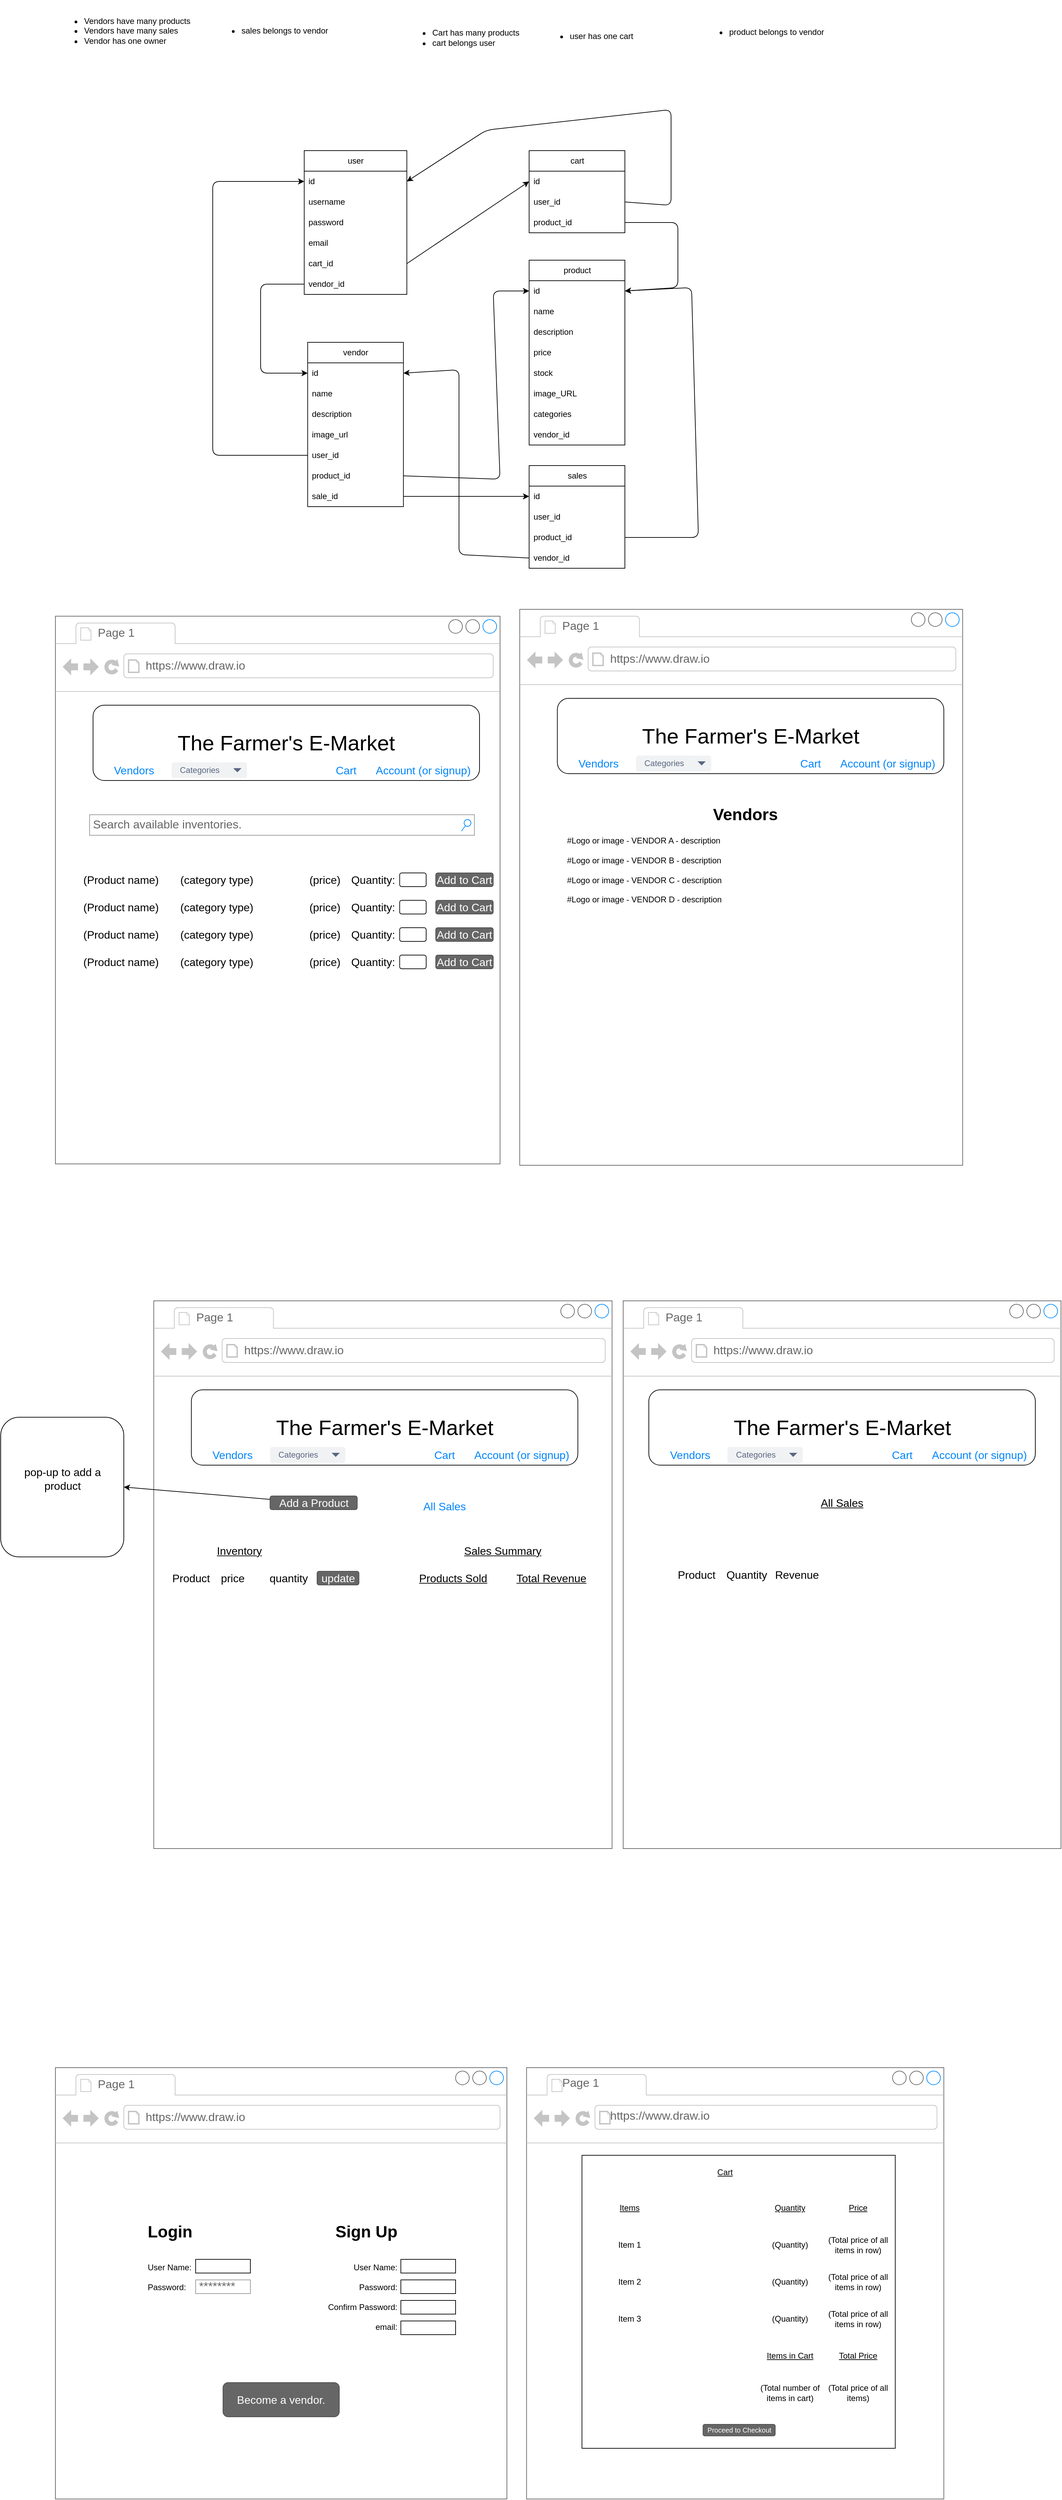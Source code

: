 <mxfile>
    <diagram id="7oRHzQaG_jzZUdF09JJZ" name="Page-1">
        <mxGraphModel dx="5824" dy="4588" grid="1" gridSize="10" guides="1" tooltips="1" connect="1" arrows="1" fold="1" page="1" pageScale="1" pageWidth="1200" pageHeight="1920" math="0" shadow="0">
            <root>
                <mxCell id="0"/>
                <mxCell id="1" parent="0"/>
                <mxCell id="2" value="user" style="swimlane;fontStyle=0;childLayout=stackLayout;horizontal=1;startSize=30;horizontalStack=0;resizeParent=1;resizeParentMax=0;resizeLast=0;collapsible=1;marginBottom=0;whiteSpace=wrap;html=1;" parent="1" vertex="1">
                    <mxGeometry x="-736.25" y="280" width="150" height="210" as="geometry"/>
                </mxCell>
                <mxCell id="3" value="id" style="text;strokeColor=none;fillColor=none;align=left;verticalAlign=middle;spacingLeft=4;spacingRight=4;overflow=hidden;points=[[0,0.5],[1,0.5]];portConstraint=eastwest;rotatable=0;whiteSpace=wrap;html=1;" parent="2" vertex="1">
                    <mxGeometry y="30" width="150" height="30" as="geometry"/>
                </mxCell>
                <mxCell id="24" value="username" style="text;strokeColor=none;fillColor=none;align=left;verticalAlign=middle;spacingLeft=4;spacingRight=4;overflow=hidden;points=[[0,0.5],[1,0.5]];portConstraint=eastwest;rotatable=0;whiteSpace=wrap;html=1;" parent="2" vertex="1">
                    <mxGeometry y="60" width="150" height="30" as="geometry"/>
                </mxCell>
                <mxCell id="6" value="password" style="text;strokeColor=none;fillColor=none;align=left;verticalAlign=middle;spacingLeft=4;spacingRight=4;overflow=hidden;points=[[0,0.5],[1,0.5]];portConstraint=eastwest;rotatable=0;whiteSpace=wrap;html=1;" parent="2" vertex="1">
                    <mxGeometry y="90" width="150" height="30" as="geometry"/>
                </mxCell>
                <mxCell id="5" value="email" style="text;strokeColor=none;fillColor=none;align=left;verticalAlign=middle;spacingLeft=4;spacingRight=4;overflow=hidden;points=[[0,0.5],[1,0.5]];portConstraint=eastwest;rotatable=0;whiteSpace=wrap;html=1;" parent="2" vertex="1">
                    <mxGeometry y="120" width="150" height="30" as="geometry"/>
                </mxCell>
                <mxCell id="29" value="cart_id" style="text;strokeColor=none;fillColor=none;align=left;verticalAlign=middle;spacingLeft=4;spacingRight=4;overflow=hidden;points=[[0,0.5],[1,0.5]];portConstraint=eastwest;rotatable=0;whiteSpace=wrap;html=1;" parent="2" vertex="1">
                    <mxGeometry y="150" width="150" height="30" as="geometry"/>
                </mxCell>
                <mxCell id="22" value="vendor_id" style="text;strokeColor=none;fillColor=none;align=left;verticalAlign=middle;spacingLeft=4;spacingRight=4;overflow=hidden;points=[[0,0.5],[1,0.5]];portConstraint=eastwest;rotatable=0;whiteSpace=wrap;html=1;" parent="2" vertex="1">
                    <mxGeometry y="180" width="150" height="30" as="geometry"/>
                </mxCell>
                <mxCell id="13" value="vendor" style="swimlane;fontStyle=0;childLayout=stackLayout;horizontal=1;startSize=30;horizontalStack=0;resizeParent=1;resizeParentMax=0;resizeLast=0;collapsible=1;marginBottom=0;whiteSpace=wrap;html=1;" parent="1" vertex="1">
                    <mxGeometry x="-731.25" y="560" width="140" height="240" as="geometry"/>
                </mxCell>
                <mxCell id="14" value="id" style="text;strokeColor=none;fillColor=none;align=left;verticalAlign=middle;spacingLeft=4;spacingRight=4;overflow=hidden;points=[[0,0.5],[1,0.5]];portConstraint=eastwest;rotatable=0;whiteSpace=wrap;html=1;" parent="13" vertex="1">
                    <mxGeometry y="30" width="140" height="30" as="geometry"/>
                </mxCell>
                <mxCell id="17" value="name" style="text;strokeColor=none;fillColor=none;align=left;verticalAlign=middle;spacingLeft=4;spacingRight=4;overflow=hidden;points=[[0,0.5],[1,0.5]];portConstraint=eastwest;rotatable=0;whiteSpace=wrap;html=1;" parent="13" vertex="1">
                    <mxGeometry y="60" width="140" height="30" as="geometry"/>
                </mxCell>
                <mxCell id="65" value="description" style="text;strokeColor=none;fillColor=none;align=left;verticalAlign=middle;spacingLeft=4;spacingRight=4;overflow=hidden;points=[[0,0.5],[1,0.5]];portConstraint=eastwest;rotatable=0;whiteSpace=wrap;html=1;" parent="13" vertex="1">
                    <mxGeometry y="90" width="140" height="30" as="geometry"/>
                </mxCell>
                <mxCell id="401" value="image_url" style="text;strokeColor=none;fillColor=none;align=left;verticalAlign=middle;spacingLeft=4;spacingRight=4;overflow=hidden;points=[[0,0.5],[1,0.5]];portConstraint=eastwest;rotatable=0;whiteSpace=wrap;html=1;" vertex="1" parent="13">
                    <mxGeometry y="120" width="140" height="30" as="geometry"/>
                </mxCell>
                <mxCell id="15" value="user_id" style="text;strokeColor=none;fillColor=none;align=left;verticalAlign=middle;spacingLeft=4;spacingRight=4;overflow=hidden;points=[[0,0.5],[1,0.5]];portConstraint=eastwest;rotatable=0;whiteSpace=wrap;html=1;" parent="13" vertex="1">
                    <mxGeometry y="150" width="140" height="30" as="geometry"/>
                </mxCell>
                <mxCell id="20" value="product_id" style="text;strokeColor=none;fillColor=none;align=left;verticalAlign=middle;spacingLeft=4;spacingRight=4;overflow=hidden;points=[[0,0.5],[1,0.5]];portConstraint=eastwest;rotatable=0;whiteSpace=wrap;html=1;" parent="13" vertex="1">
                    <mxGeometry y="180" width="140" height="30" as="geometry"/>
                </mxCell>
                <mxCell id="31" value="sale_id" style="text;strokeColor=none;fillColor=none;align=left;verticalAlign=middle;spacingLeft=4;spacingRight=4;overflow=hidden;points=[[0,0.5],[1,0.5]];portConstraint=eastwest;rotatable=0;whiteSpace=wrap;html=1;" parent="13" vertex="1">
                    <mxGeometry y="210" width="140" height="30" as="geometry"/>
                </mxCell>
                <mxCell id="23" style="edgeStyle=none;html=1;exitX=0;exitY=0.5;exitDx=0;exitDy=0;entryX=0;entryY=0.5;entryDx=0;entryDy=0;" parent="1" source="15" target="3" edge="1">
                    <mxGeometry relative="1" as="geometry">
                        <Array as="points">
                            <mxPoint x="-870" y="725"/>
                            <mxPoint x="-870" y="325"/>
                        </Array>
                    </mxGeometry>
                </mxCell>
                <mxCell id="25" value="product" style="swimlane;fontStyle=0;childLayout=stackLayout;horizontal=1;startSize=30;horizontalStack=0;resizeParent=1;resizeParentMax=0;resizeLast=0;collapsible=1;marginBottom=0;whiteSpace=wrap;html=1;" parent="1" vertex="1">
                    <mxGeometry x="-407.5" y="440" width="140" height="270" as="geometry"/>
                </mxCell>
                <mxCell id="26" value="id" style="text;strokeColor=none;fillColor=none;align=left;verticalAlign=middle;spacingLeft=4;spacingRight=4;overflow=hidden;points=[[0,0.5],[1,0.5]];portConstraint=eastwest;rotatable=0;whiteSpace=wrap;html=1;" parent="25" vertex="1">
                    <mxGeometry y="30" width="140" height="30" as="geometry"/>
                </mxCell>
                <mxCell id="394" value="name" style="text;strokeColor=none;fillColor=none;align=left;verticalAlign=middle;spacingLeft=4;spacingRight=4;overflow=hidden;points=[[0,0.5],[1,0.5]];portConstraint=eastwest;rotatable=0;whiteSpace=wrap;html=1;" vertex="1" parent="25">
                    <mxGeometry y="60" width="140" height="30" as="geometry"/>
                </mxCell>
                <mxCell id="395" value="description" style="text;strokeColor=none;fillColor=none;align=left;verticalAlign=middle;spacingLeft=4;spacingRight=4;overflow=hidden;points=[[0,0.5],[1,0.5]];portConstraint=eastwest;rotatable=0;whiteSpace=wrap;html=1;" vertex="1" parent="25">
                    <mxGeometry y="90" width="140" height="30" as="geometry"/>
                </mxCell>
                <mxCell id="27" value="price" style="text;strokeColor=none;fillColor=none;align=left;verticalAlign=middle;spacingLeft=4;spacingRight=4;overflow=hidden;points=[[0,0.5],[1,0.5]];portConstraint=eastwest;rotatable=0;whiteSpace=wrap;html=1;" parent="25" vertex="1">
                    <mxGeometry y="120" width="140" height="30" as="geometry"/>
                </mxCell>
                <mxCell id="28" value="stock" style="text;strokeColor=none;fillColor=none;align=left;verticalAlign=middle;spacingLeft=4;spacingRight=4;overflow=hidden;points=[[0,0.5],[1,0.5]];portConstraint=eastwest;rotatable=0;whiteSpace=wrap;html=1;" parent="25" vertex="1">
                    <mxGeometry y="150" width="140" height="30" as="geometry"/>
                </mxCell>
                <mxCell id="393" value="image_URL" style="text;strokeColor=none;fillColor=none;align=left;verticalAlign=middle;spacingLeft=4;spacingRight=4;overflow=hidden;points=[[0,0.5],[1,0.5]];portConstraint=eastwest;rotatable=0;whiteSpace=wrap;html=1;" vertex="1" parent="25">
                    <mxGeometry y="180" width="140" height="30" as="geometry"/>
                </mxCell>
                <mxCell id="398" value="categories" style="text;strokeColor=none;fillColor=none;align=left;verticalAlign=middle;spacingLeft=4;spacingRight=4;overflow=hidden;points=[[0,0.5],[1,0.5]];portConstraint=eastwest;rotatable=0;whiteSpace=wrap;html=1;" vertex="1" parent="25">
                    <mxGeometry y="210" width="140" height="30" as="geometry"/>
                </mxCell>
                <mxCell id="30" value="vendor_id" style="text;strokeColor=none;fillColor=none;align=left;verticalAlign=middle;spacingLeft=4;spacingRight=4;overflow=hidden;points=[[0,0.5],[1,0.5]];portConstraint=eastwest;rotatable=0;whiteSpace=wrap;html=1;" parent="25" vertex="1">
                    <mxGeometry y="240" width="140" height="30" as="geometry"/>
                </mxCell>
                <mxCell id="47" style="edgeStyle=none;html=1;exitX=1;exitY=0.5;exitDx=0;exitDy=0;entryX=0;entryY=0.5;entryDx=0;entryDy=0;" parent="1" source="20" target="26" edge="1">
                    <mxGeometry relative="1" as="geometry">
                        <Array as="points">
                            <mxPoint x="-450" y="760"/>
                            <mxPoint x="-460" y="485"/>
                        </Array>
                    </mxGeometry>
                </mxCell>
                <mxCell id="80" value="sales" style="swimlane;fontStyle=0;childLayout=stackLayout;horizontal=1;startSize=30;horizontalStack=0;resizeParent=1;resizeParentMax=0;resizeLast=0;collapsible=1;marginBottom=0;whiteSpace=wrap;html=1;" parent="1" vertex="1">
                    <mxGeometry x="-407.5" y="740" width="140" height="150" as="geometry"/>
                </mxCell>
                <mxCell id="81" value="id&lt;span style=&quot;white-space: pre;&quot;&gt;&#9;&lt;/span&gt;" style="text;strokeColor=none;fillColor=none;align=left;verticalAlign=middle;spacingLeft=4;spacingRight=4;overflow=hidden;points=[[0,0.5],[1,0.5]];portConstraint=eastwest;rotatable=0;whiteSpace=wrap;html=1;" parent="80" vertex="1">
                    <mxGeometry y="30" width="140" height="30" as="geometry"/>
                </mxCell>
                <mxCell id="399" value="user_id" style="text;strokeColor=none;fillColor=none;align=left;verticalAlign=middle;spacingLeft=4;spacingRight=4;overflow=hidden;points=[[0,0.5],[1,0.5]];portConstraint=eastwest;rotatable=0;whiteSpace=wrap;html=1;" vertex="1" parent="80">
                    <mxGeometry y="60" width="140" height="30" as="geometry"/>
                </mxCell>
                <mxCell id="82" value="product_id" style="text;strokeColor=none;fillColor=none;align=left;verticalAlign=middle;spacingLeft=4;spacingRight=4;overflow=hidden;points=[[0,0.5],[1,0.5]];portConstraint=eastwest;rotatable=0;whiteSpace=wrap;html=1;" parent="80" vertex="1">
                    <mxGeometry y="90" width="140" height="30" as="geometry"/>
                </mxCell>
                <mxCell id="400" value="vendor_id" style="text;strokeColor=none;fillColor=none;align=left;verticalAlign=middle;spacingLeft=4;spacingRight=4;overflow=hidden;points=[[0,0.5],[1,0.5]];portConstraint=eastwest;rotatable=0;whiteSpace=wrap;html=1;" vertex="1" parent="80">
                    <mxGeometry y="120" width="140" height="30" as="geometry"/>
                </mxCell>
                <mxCell id="90" style="edgeStyle=none;html=1;exitX=1;exitY=0.5;exitDx=0;exitDy=0;entryX=0;entryY=0.5;entryDx=0;entryDy=0;" parent="1" source="31" target="81" edge="1">
                    <mxGeometry relative="1" as="geometry"/>
                </mxCell>
                <mxCell id="92" value="" style="endArrow=classic;html=1;exitX=1;exitY=0.5;exitDx=0;exitDy=0;entryX=1;entryY=0.5;entryDx=0;entryDy=0;" parent="1" source="82" target="26" edge="1">
                    <mxGeometry width="50" height="50" relative="1" as="geometry">
                        <mxPoint x="-370" y="530" as="sourcePoint"/>
                        <mxPoint x="-320" y="480" as="targetPoint"/>
                        <Array as="points">
                            <mxPoint x="-160" y="845"/>
                            <mxPoint x="-170" y="480"/>
                        </Array>
                    </mxGeometry>
                </mxCell>
                <mxCell id="95" value="cart" style="swimlane;fontStyle=0;childLayout=stackLayout;horizontal=1;startSize=30;horizontalStack=0;resizeParent=1;resizeParentMax=0;resizeLast=0;collapsible=1;marginBottom=0;whiteSpace=wrap;html=1;" parent="1" vertex="1">
                    <mxGeometry x="-407.5" y="280" width="140" height="120" as="geometry"/>
                </mxCell>
                <mxCell id="96" value="id" style="text;strokeColor=none;fillColor=none;align=left;verticalAlign=middle;spacingLeft=4;spacingRight=4;overflow=hidden;points=[[0,0.5],[1,0.5]];portConstraint=eastwest;rotatable=0;whiteSpace=wrap;html=1;" parent="95" vertex="1">
                    <mxGeometry y="30" width="140" height="30" as="geometry"/>
                </mxCell>
                <mxCell id="99" value="user_id" style="text;strokeColor=none;fillColor=none;align=left;verticalAlign=middle;spacingLeft=4;spacingRight=4;overflow=hidden;points=[[0,0.5],[1,0.5]];portConstraint=eastwest;rotatable=0;whiteSpace=wrap;html=1;" parent="95" vertex="1">
                    <mxGeometry y="60" width="140" height="30" as="geometry"/>
                </mxCell>
                <mxCell id="97" value="product_id" style="text;strokeColor=none;fillColor=none;align=left;verticalAlign=middle;spacingLeft=4;spacingRight=4;overflow=hidden;points=[[0,0.5],[1,0.5]];portConstraint=eastwest;rotatable=0;whiteSpace=wrap;html=1;" parent="95" vertex="1">
                    <mxGeometry y="90" width="140" height="30" as="geometry"/>
                </mxCell>
                <mxCell id="101" style="edgeStyle=none;html=1;exitX=1;exitY=0.5;exitDx=0;exitDy=0;entryX=0;entryY=0.5;entryDx=0;entryDy=0;" parent="1" source="29" target="96" edge="1">
                    <mxGeometry relative="1" as="geometry"/>
                </mxCell>
                <mxCell id="103" style="edgeStyle=none;html=1;exitX=1;exitY=0.5;exitDx=0;exitDy=0;entryX=1;entryY=0.5;entryDx=0;entryDy=0;" parent="1" source="99" target="3" edge="1">
                    <mxGeometry relative="1" as="geometry">
                        <Array as="points">
                            <mxPoint x="-200" y="360"/>
                            <mxPoint x="-200" y="220"/>
                            <mxPoint x="-470" y="250"/>
                        </Array>
                    </mxGeometry>
                </mxCell>
                <mxCell id="105" style="edgeStyle=none;html=1;exitX=1;exitY=0.5;exitDx=0;exitDy=0;entryX=1;entryY=0.5;entryDx=0;entryDy=0;" parent="1" source="97" edge="1" target="26">
                    <mxGeometry relative="1" as="geometry">
                        <mxPoint x="-310" y="740" as="targetPoint"/>
                        <Array as="points">
                            <mxPoint x="-190" y="385"/>
                            <mxPoint x="-190" y="480"/>
                        </Array>
                    </mxGeometry>
                </mxCell>
                <mxCell id="110" value="&lt;ul&gt;&lt;li&gt;Vendors have many products&lt;/li&gt;&lt;li&gt;Vendors have many sales&lt;/li&gt;&lt;li&gt;Vendor has one owner&lt;/li&gt;&lt;/ul&gt;" style="text;strokeColor=none;fillColor=none;html=1;whiteSpace=wrap;verticalAlign=middle;overflow=hidden;" parent="1" vertex="1">
                    <mxGeometry x="-1100" y="60" width="220" height="90" as="geometry"/>
                </mxCell>
                <mxCell id="113" value="&lt;span style=&quot;white-space: pre;&quot;&gt;&#9;&lt;/span&gt;&lt;ul&gt;&lt;li&gt;user has one cart&lt;/li&gt;&lt;/ul&gt;" style="text;strokeColor=none;fillColor=none;html=1;whiteSpace=wrap;verticalAlign=middle;overflow=hidden;" parent="1" vertex="1">
                    <mxGeometry x="-390" y="60" width="220" height="90" as="geometry"/>
                </mxCell>
                <mxCell id="132" value="&lt;ul&gt;&lt;li&gt;Cart has many products&lt;/li&gt;&lt;li&gt;cart belongs user&lt;/li&gt;&lt;/ul&gt;" style="text;strokeColor=none;fillColor=none;html=1;whiteSpace=wrap;verticalAlign=middle;overflow=hidden;" parent="1" vertex="1">
                    <mxGeometry x="-591.25" y="70" width="220" height="90" as="geometry"/>
                </mxCell>
                <mxCell id="135" value="&lt;ul&gt;&lt;li&gt;sales belongs to vendor&lt;/li&gt;&lt;/ul&gt;" style="text;strokeColor=none;fillColor=none;html=1;whiteSpace=wrap;verticalAlign=middle;overflow=hidden;" parent="1" vertex="1">
                    <mxGeometry x="-870" y="60" width="220" height="90" as="geometry"/>
                </mxCell>
                <mxCell id="136" value="&lt;ul&gt;&lt;li&gt;product belongs to vendor&lt;/li&gt;&lt;/ul&gt;" style="text;strokeColor=none;fillColor=none;html=1;whiteSpace=wrap;verticalAlign=middle;overflow=hidden;" parent="1" vertex="1">
                    <mxGeometry x="-157.5" y="85" width="200" height="40" as="geometry"/>
                </mxCell>
                <mxCell id="137" value="" style="strokeWidth=1;shadow=0;dashed=0;align=center;html=1;shape=mxgraph.mockup.containers.browserWindow;rSize=0;strokeColor=#666666;strokeColor2=#008cff;strokeColor3=#c4c4c4;mainText=,;recursiveResize=0;" parent="1" vertex="1">
                    <mxGeometry x="-1100" y="3080" width="660" height="630" as="geometry"/>
                </mxCell>
                <mxCell id="138" value="Page 1" style="strokeWidth=1;shadow=0;dashed=0;align=center;html=1;shape=mxgraph.mockup.containers.anchor;fontSize=17;fontColor=#666666;align=left;" parent="137" vertex="1">
                    <mxGeometry x="60" y="12" width="110" height="26" as="geometry"/>
                </mxCell>
                <mxCell id="139" value="https://www.draw.io" style="strokeWidth=1;shadow=0;dashed=0;align=center;html=1;shape=mxgraph.mockup.containers.anchor;rSize=0;fontSize=17;fontColor=#666666;align=left;" parent="137" vertex="1">
                    <mxGeometry x="130" y="60" width="250" height="26" as="geometry"/>
                </mxCell>
                <mxCell id="140" value="&lt;h1&gt;Login&lt;/h1&gt;&lt;div&gt;&lt;br&gt;&lt;/div&gt;&lt;div&gt;User Name:&amp;nbsp;&lt;/div&gt;&lt;div&gt;&lt;br&gt;&lt;/div&gt;&lt;div&gt;Password:&lt;/div&gt;" style="text;html=1;strokeColor=none;fillColor=none;spacing=5;spacingTop=-20;whiteSpace=wrap;overflow=hidden;rounded=0;" parent="137" vertex="1">
                    <mxGeometry x="130" y="220" width="85" height="200" as="geometry"/>
                </mxCell>
                <mxCell id="141" value="********" style="strokeWidth=1;shadow=0;dashed=0;align=center;html=1;shape=mxgraph.mockup.forms.pwField;strokeColor=#999999;mainText=;align=left;fontColor=#666666;fontSize=17;spacingLeft=3;" parent="137" vertex="1">
                    <mxGeometry x="205" y="310" width="80" height="20" as="geometry"/>
                </mxCell>
                <mxCell id="154" value="" style="rounded=0;whiteSpace=wrap;html=1;" parent="137" vertex="1">
                    <mxGeometry x="205" y="280" width="80" height="20" as="geometry"/>
                </mxCell>
                <mxCell id="155" value="&lt;h1&gt;Sign Up&lt;/h1&gt;&lt;div&gt;&lt;br&gt;&lt;/div&gt;&lt;div&gt;User Name:&lt;/div&gt;&lt;div&gt;&lt;br&gt;&lt;/div&gt;&lt;div&gt;Password:&lt;/div&gt;&lt;div&gt;&lt;br&gt;&lt;/div&gt;&lt;div&gt;Confirm Password:&lt;/div&gt;&lt;div&gt;&lt;br&gt;&lt;/div&gt;&lt;div&gt;email:&lt;/div&gt;" style="text;html=1;strokeColor=none;fillColor=none;spacing=5;spacingTop=-20;whiteSpace=wrap;overflow=hidden;rounded=0;align=right;" parent="137" vertex="1">
                    <mxGeometry x="380" y="220" width="125" height="230" as="geometry"/>
                </mxCell>
                <mxCell id="156" value="" style="rounded=0;whiteSpace=wrap;html=1;" parent="137" vertex="1">
                    <mxGeometry x="505" y="340" width="80" height="20" as="geometry"/>
                </mxCell>
                <mxCell id="157" value="" style="rounded=0;whiteSpace=wrap;html=1;" parent="137" vertex="1">
                    <mxGeometry x="505" y="310" width="80" height="20" as="geometry"/>
                </mxCell>
                <mxCell id="158" value="" style="rounded=0;whiteSpace=wrap;html=1;" parent="137" vertex="1">
                    <mxGeometry x="505" y="280" width="80" height="20" as="geometry"/>
                </mxCell>
                <mxCell id="159" value="" style="rounded=0;whiteSpace=wrap;html=1;" parent="137" vertex="1">
                    <mxGeometry x="505" y="370" width="80" height="20" as="geometry"/>
                </mxCell>
                <mxCell id="264" value="&lt;font style=&quot;font-size: 16px;&quot;&gt;Become a vendor.&lt;/font&gt;" style="rounded=1;html=1;shadow=0;dashed=0;whiteSpace=wrap;fontSize=10;fillColor=#666666;align=center;strokeColor=#4D4D4D;fontColor=#ffffff;movable=1;resizable=1;rotatable=1;deletable=1;editable=1;connectable=1;" parent="137" vertex="1">
                    <mxGeometry x="245" y="460" width="170" height="50" as="geometry"/>
                </mxCell>
                <mxCell id="160" value="" style="strokeWidth=1;shadow=0;dashed=0;align=center;html=1;shape=mxgraph.mockup.containers.browserWindow;rSize=0;strokeColor=#666666;strokeColor2=#008cff;strokeColor3=#c4c4c4;mainText=,;recursiveResize=0;container=0;movable=1;resizable=1;rotatable=1;deletable=1;editable=1;connectable=1;" parent="1" vertex="1">
                    <mxGeometry x="-411.25" y="3080" width="610" height="630" as="geometry"/>
                </mxCell>
                <mxCell id="161" value="Page 1" style="strokeWidth=1;shadow=0;dashed=0;align=center;html=1;shape=mxgraph.mockup.containers.anchor;fontSize=17;fontColor=#666666;align=left;movable=1;resizable=1;rotatable=1;deletable=1;editable=1;connectable=1;" parent="1" vertex="1">
                    <mxGeometry x="-361.25" y="3090" width="110" height="26" as="geometry"/>
                </mxCell>
                <mxCell id="162" value="https://www.draw.io" style="strokeWidth=1;shadow=0;dashed=0;align=center;html=1;shape=mxgraph.mockup.containers.anchor;rSize=0;fontSize=17;fontColor=#666666;align=left;movable=1;resizable=1;rotatable=1;deletable=1;editable=1;connectable=1;" parent="1" vertex="1">
                    <mxGeometry x="-291.25" y="3138" width="250" height="26" as="geometry"/>
                </mxCell>
                <mxCell id="178" value="" style="shape=table;startSize=0;container=1;collapsible=0;childLayout=tableLayout;strokeColor=default;swimlaneLine=0;rowLines=0;columnLines=0;movable=1;resizable=1;rotatable=1;deletable=1;editable=1;connectable=1;" parent="1" vertex="1">
                    <mxGeometry x="-330.25" y="3208" width="458" height="428" as="geometry"/>
                </mxCell>
                <mxCell id="179" value="" style="shape=tableRow;horizontal=0;startSize=0;swimlaneHead=0;swimlaneBody=0;top=0;left=0;bottom=0;right=0;collapsible=0;dropTarget=0;fillColor=none;points=[[0,0.5],[1,0.5]];portConstraint=eastwest;movable=1;resizable=1;rotatable=1;deletable=1;editable=1;connectable=1;" parent="178" vertex="1">
                    <mxGeometry width="458" height="50" as="geometry"/>
                </mxCell>
                <mxCell id="180" value="" style="shape=partialRectangle;html=1;whiteSpace=wrap;connectable=1;overflow=hidden;fillColor=none;top=0;left=0;bottom=0;right=0;pointerEvents=1;movable=1;resizable=1;rotatable=1;deletable=1;editable=1;" parent="179" vertex="1">
                    <mxGeometry width="139" height="50" as="geometry">
                        <mxRectangle width="139" height="50" as="alternateBounds"/>
                    </mxGeometry>
                </mxCell>
                <mxCell id="181" value="" style="shape=partialRectangle;html=1;whiteSpace=wrap;connectable=1;overflow=hidden;fillColor=none;top=0;left=0;bottom=0;right=0;pointerEvents=1;movable=1;resizable=1;rotatable=1;deletable=1;editable=1;" parent="179" vertex="1">
                    <mxGeometry x="139" width="20" height="50" as="geometry">
                        <mxRectangle width="20" height="50" as="alternateBounds"/>
                    </mxGeometry>
                </mxCell>
                <mxCell id="191" value="&lt;u&gt;Cart&lt;/u&gt;" style="shape=partialRectangle;html=1;whiteSpace=wrap;connectable=1;overflow=hidden;fillColor=none;top=0;left=0;bottom=0;right=0;pointerEvents=1;movable=1;resizable=1;rotatable=1;deletable=1;editable=1;" parent="179" vertex="1">
                    <mxGeometry x="159" width="100" height="50" as="geometry">
                        <mxRectangle width="100" height="50" as="alternateBounds"/>
                    </mxGeometry>
                </mxCell>
                <mxCell id="182" value="" style="shape=partialRectangle;html=1;whiteSpace=wrap;connectable=1;overflow=hidden;fillColor=none;top=0;left=0;bottom=0;right=0;pointerEvents=1;movable=1;resizable=1;rotatable=1;deletable=1;editable=1;" parent="179" vertex="1">
                    <mxGeometry x="259" width="90" height="50" as="geometry">
                        <mxRectangle width="90" height="50" as="alternateBounds"/>
                    </mxGeometry>
                </mxCell>
                <mxCell id="194" style="shape=partialRectangle;html=1;whiteSpace=wrap;connectable=1;overflow=hidden;fillColor=none;top=0;left=0;bottom=0;right=0;pointerEvents=1;movable=1;resizable=1;rotatable=1;deletable=1;editable=1;" parent="179" vertex="1">
                    <mxGeometry x="349" width="109" height="50" as="geometry">
                        <mxRectangle width="109" height="50" as="alternateBounds"/>
                    </mxGeometry>
                </mxCell>
                <mxCell id="183" style="shape=tableRow;horizontal=0;startSize=0;swimlaneHead=0;swimlaneBody=0;top=0;left=0;bottom=0;right=0;collapsible=0;dropTarget=0;fillColor=none;points=[[0,0.5],[1,0.5]];portConstraint=eastwest;movable=1;resizable=1;rotatable=1;deletable=1;editable=1;connectable=1;" parent="178" vertex="1">
                    <mxGeometry y="50" width="458" height="54" as="geometry"/>
                </mxCell>
                <mxCell id="184" value="&lt;u&gt;Items&lt;/u&gt;" style="shape=partialRectangle;html=1;whiteSpace=wrap;connectable=1;overflow=hidden;fillColor=none;top=0;left=0;bottom=0;right=0;pointerEvents=1;movable=1;resizable=1;rotatable=1;deletable=1;editable=1;" parent="183" vertex="1">
                    <mxGeometry width="139" height="54" as="geometry">
                        <mxRectangle width="139" height="54" as="alternateBounds"/>
                    </mxGeometry>
                </mxCell>
                <mxCell id="185" value="" style="shape=partialRectangle;html=1;whiteSpace=wrap;connectable=1;overflow=hidden;fillColor=none;top=0;left=0;bottom=0;right=0;pointerEvents=1;movable=1;resizable=1;rotatable=1;deletable=1;editable=1;" parent="183" vertex="1">
                    <mxGeometry x="139" width="20" height="54" as="geometry">
                        <mxRectangle width="20" height="54" as="alternateBounds"/>
                    </mxGeometry>
                </mxCell>
                <mxCell id="192" style="shape=partialRectangle;html=1;whiteSpace=wrap;connectable=1;overflow=hidden;fillColor=none;top=0;left=0;bottom=0;right=0;pointerEvents=1;movable=1;resizable=1;rotatable=1;deletable=1;editable=1;" parent="183" vertex="1">
                    <mxGeometry x="159" width="100" height="54" as="geometry">
                        <mxRectangle width="100" height="54" as="alternateBounds"/>
                    </mxGeometry>
                </mxCell>
                <mxCell id="186" value="&lt;u&gt;Quantity&lt;/u&gt;" style="shape=partialRectangle;html=1;whiteSpace=wrap;connectable=1;overflow=hidden;fillColor=none;top=0;left=0;bottom=0;right=0;pointerEvents=1;movable=1;resizable=1;rotatable=1;deletable=1;editable=1;" parent="183" vertex="1">
                    <mxGeometry x="259" width="90" height="54" as="geometry">
                        <mxRectangle width="90" height="54" as="alternateBounds"/>
                    </mxGeometry>
                </mxCell>
                <mxCell id="195" value="&lt;u&gt;Price&lt;/u&gt;" style="shape=partialRectangle;html=1;whiteSpace=wrap;connectable=1;overflow=hidden;fillColor=none;top=0;left=0;bottom=0;right=0;pointerEvents=1;movable=1;resizable=1;rotatable=1;deletable=1;editable=1;" parent="183" vertex="1">
                    <mxGeometry x="349" width="109" height="54" as="geometry">
                        <mxRectangle width="109" height="54" as="alternateBounds"/>
                    </mxGeometry>
                </mxCell>
                <mxCell id="198" style="shape=tableRow;horizontal=0;startSize=0;swimlaneHead=0;swimlaneBody=0;top=0;left=0;bottom=0;right=0;collapsible=0;dropTarget=0;fillColor=none;points=[[0,0.5],[1,0.5]];portConstraint=eastwest;movable=1;resizable=1;rotatable=1;deletable=1;editable=1;connectable=1;" parent="178" vertex="1">
                    <mxGeometry y="104" width="458" height="54" as="geometry"/>
                </mxCell>
                <mxCell id="199" value="Item 1" style="shape=partialRectangle;html=1;whiteSpace=wrap;connectable=1;overflow=hidden;fillColor=none;top=0;left=0;bottom=0;right=0;pointerEvents=1;movable=1;resizable=1;rotatable=1;deletable=1;editable=1;" parent="198" vertex="1">
                    <mxGeometry width="139" height="54" as="geometry">
                        <mxRectangle width="139" height="54" as="alternateBounds"/>
                    </mxGeometry>
                </mxCell>
                <mxCell id="200" style="shape=partialRectangle;html=1;whiteSpace=wrap;connectable=1;overflow=hidden;fillColor=none;top=0;left=0;bottom=0;right=0;pointerEvents=1;movable=1;resizable=1;rotatable=1;deletable=1;editable=1;" parent="198" vertex="1">
                    <mxGeometry x="139" width="20" height="54" as="geometry">
                        <mxRectangle width="20" height="54" as="alternateBounds"/>
                    </mxGeometry>
                </mxCell>
                <mxCell id="201" style="shape=partialRectangle;html=1;whiteSpace=wrap;connectable=1;overflow=hidden;fillColor=none;top=0;left=0;bottom=0;right=0;pointerEvents=1;movable=1;resizable=1;rotatable=1;deletable=1;editable=1;" parent="198" vertex="1">
                    <mxGeometry x="159" width="100" height="54" as="geometry">
                        <mxRectangle width="100" height="54" as="alternateBounds"/>
                    </mxGeometry>
                </mxCell>
                <mxCell id="202" value="(Quantity)" style="shape=partialRectangle;html=1;whiteSpace=wrap;connectable=1;overflow=hidden;fillColor=none;top=0;left=0;bottom=0;right=0;pointerEvents=1;movable=1;resizable=1;rotatable=1;deletable=1;editable=1;" parent="198" vertex="1">
                    <mxGeometry x="259" width="90" height="54" as="geometry">
                        <mxRectangle width="90" height="54" as="alternateBounds"/>
                    </mxGeometry>
                </mxCell>
                <mxCell id="203" value="(Total price of all items in row)" style="shape=partialRectangle;html=1;whiteSpace=wrap;connectable=1;overflow=hidden;fillColor=none;top=0;left=0;bottom=0;right=0;pointerEvents=1;movable=1;resizable=1;rotatable=1;deletable=1;editable=1;" parent="198" vertex="1">
                    <mxGeometry x="349" width="109" height="54" as="geometry">
                        <mxRectangle width="109" height="54" as="alternateBounds"/>
                    </mxGeometry>
                </mxCell>
                <mxCell id="204" style="shape=tableRow;horizontal=0;startSize=0;swimlaneHead=0;swimlaneBody=0;top=0;left=0;bottom=0;right=0;collapsible=0;dropTarget=0;fillColor=none;points=[[0,0.5],[1,0.5]];portConstraint=eastwest;movable=1;resizable=1;rotatable=1;deletable=1;editable=1;connectable=1;" parent="178" vertex="1">
                    <mxGeometry y="158" width="458" height="54" as="geometry"/>
                </mxCell>
                <mxCell id="205" value="Item 2" style="shape=partialRectangle;html=1;whiteSpace=wrap;connectable=1;overflow=hidden;fillColor=none;top=0;left=0;bottom=0;right=0;pointerEvents=1;movable=1;resizable=1;rotatable=1;deletable=1;editable=1;" parent="204" vertex="1">
                    <mxGeometry width="139" height="54" as="geometry">
                        <mxRectangle width="139" height="54" as="alternateBounds"/>
                    </mxGeometry>
                </mxCell>
                <mxCell id="206" style="shape=partialRectangle;html=1;whiteSpace=wrap;connectable=1;overflow=hidden;fillColor=none;top=0;left=0;bottom=0;right=0;pointerEvents=1;movable=1;resizable=1;rotatable=1;deletable=1;editable=1;" parent="204" vertex="1">
                    <mxGeometry x="139" width="20" height="54" as="geometry">
                        <mxRectangle width="20" height="54" as="alternateBounds"/>
                    </mxGeometry>
                </mxCell>
                <mxCell id="207" style="shape=partialRectangle;html=1;whiteSpace=wrap;connectable=1;overflow=hidden;fillColor=none;top=0;left=0;bottom=0;right=0;pointerEvents=1;movable=1;resizable=1;rotatable=1;deletable=1;editable=1;" parent="204" vertex="1">
                    <mxGeometry x="159" width="100" height="54" as="geometry">
                        <mxRectangle width="100" height="54" as="alternateBounds"/>
                    </mxGeometry>
                </mxCell>
                <mxCell id="208" value="(Quantity)" style="shape=partialRectangle;html=1;whiteSpace=wrap;connectable=1;overflow=hidden;fillColor=none;top=0;left=0;bottom=0;right=0;pointerEvents=1;movable=1;resizable=1;rotatable=1;deletable=1;editable=1;" parent="204" vertex="1">
                    <mxGeometry x="259" width="90" height="54" as="geometry">
                        <mxRectangle width="90" height="54" as="alternateBounds"/>
                    </mxGeometry>
                </mxCell>
                <mxCell id="209" value="(Total price of all items in row)" style="shape=partialRectangle;html=1;whiteSpace=wrap;connectable=1;overflow=hidden;fillColor=none;top=0;left=0;bottom=0;right=0;pointerEvents=1;movable=1;resizable=1;rotatable=1;deletable=1;editable=1;" parent="204" vertex="1">
                    <mxGeometry x="349" width="109" height="54" as="geometry">
                        <mxRectangle width="109" height="54" as="alternateBounds"/>
                    </mxGeometry>
                </mxCell>
                <mxCell id="211" style="shape=tableRow;horizontal=0;startSize=0;swimlaneHead=0;swimlaneBody=0;top=0;left=0;bottom=0;right=0;collapsible=0;dropTarget=0;fillColor=none;points=[[0,0.5],[1,0.5]];portConstraint=eastwest;movable=1;resizable=1;rotatable=1;deletable=1;editable=1;connectable=1;" parent="178" vertex="1">
                    <mxGeometry y="212" width="458" height="54" as="geometry"/>
                </mxCell>
                <mxCell id="212" value="Item 3" style="shape=partialRectangle;html=1;whiteSpace=wrap;connectable=1;overflow=hidden;fillColor=none;top=0;left=0;bottom=0;right=0;pointerEvents=1;movable=1;resizable=1;rotatable=1;deletable=1;editable=1;" parent="211" vertex="1">
                    <mxGeometry width="139" height="54" as="geometry">
                        <mxRectangle width="139" height="54" as="alternateBounds"/>
                    </mxGeometry>
                </mxCell>
                <mxCell id="213" style="shape=partialRectangle;html=1;whiteSpace=wrap;connectable=1;overflow=hidden;fillColor=none;top=0;left=0;bottom=0;right=0;pointerEvents=1;movable=1;resizable=1;rotatable=1;deletable=1;editable=1;" parent="211" vertex="1">
                    <mxGeometry x="139" width="20" height="54" as="geometry">
                        <mxRectangle width="20" height="54" as="alternateBounds"/>
                    </mxGeometry>
                </mxCell>
                <mxCell id="214" style="shape=partialRectangle;html=1;whiteSpace=wrap;connectable=1;overflow=hidden;fillColor=none;top=0;left=0;bottom=0;right=0;pointerEvents=1;movable=1;resizable=1;rotatable=1;deletable=1;editable=1;" parent="211" vertex="1">
                    <mxGeometry x="159" width="100" height="54" as="geometry">
                        <mxRectangle width="100" height="54" as="alternateBounds"/>
                    </mxGeometry>
                </mxCell>
                <mxCell id="215" value="(Quantity)" style="shape=partialRectangle;html=1;whiteSpace=wrap;connectable=1;overflow=hidden;fillColor=none;top=0;left=0;bottom=0;right=0;pointerEvents=1;movable=1;resizable=1;rotatable=1;deletable=1;editable=1;" parent="211" vertex="1">
                    <mxGeometry x="259" width="90" height="54" as="geometry">
                        <mxRectangle width="90" height="54" as="alternateBounds"/>
                    </mxGeometry>
                </mxCell>
                <mxCell id="216" value="(Total price of all items in row)" style="shape=partialRectangle;html=1;whiteSpace=wrap;connectable=1;overflow=hidden;fillColor=none;top=0;left=0;bottom=0;right=0;pointerEvents=1;movable=1;resizable=1;rotatable=1;deletable=1;editable=1;" parent="211" vertex="1">
                    <mxGeometry x="349" width="109" height="54" as="geometry">
                        <mxRectangle width="109" height="54" as="alternateBounds"/>
                    </mxGeometry>
                </mxCell>
                <mxCell id="223" style="shape=tableRow;horizontal=0;startSize=0;swimlaneHead=0;swimlaneBody=0;top=0;left=0;bottom=0;right=0;collapsible=0;dropTarget=0;fillColor=none;points=[[0,0.5],[1,0.5]];portConstraint=eastwest;movable=1;resizable=1;rotatable=1;deletable=1;editable=1;connectable=1;" parent="178" vertex="1">
                    <mxGeometry y="266" width="458" height="54" as="geometry"/>
                </mxCell>
                <mxCell id="224" style="shape=partialRectangle;html=1;whiteSpace=wrap;connectable=1;overflow=hidden;fillColor=none;top=0;left=0;bottom=0;right=0;pointerEvents=1;movable=1;resizable=1;rotatable=1;deletable=1;editable=1;" parent="223" vertex="1">
                    <mxGeometry width="139" height="54" as="geometry">
                        <mxRectangle width="139" height="54" as="alternateBounds"/>
                    </mxGeometry>
                </mxCell>
                <mxCell id="225" style="shape=partialRectangle;html=1;whiteSpace=wrap;connectable=1;overflow=hidden;fillColor=none;top=0;left=0;bottom=0;right=0;pointerEvents=1;movable=1;resizable=1;rotatable=1;deletable=1;editable=1;" parent="223" vertex="1">
                    <mxGeometry x="139" width="20" height="54" as="geometry">
                        <mxRectangle width="20" height="54" as="alternateBounds"/>
                    </mxGeometry>
                </mxCell>
                <mxCell id="226" style="shape=partialRectangle;html=1;whiteSpace=wrap;connectable=1;overflow=hidden;fillColor=none;top=0;left=0;bottom=0;right=0;pointerEvents=1;movable=1;resizable=1;rotatable=1;deletable=1;editable=1;" parent="223" vertex="1">
                    <mxGeometry x="159" width="100" height="54" as="geometry">
                        <mxRectangle width="100" height="54" as="alternateBounds"/>
                    </mxGeometry>
                </mxCell>
                <mxCell id="227" value="&lt;u&gt;Items in Cart&lt;/u&gt;" style="shape=partialRectangle;html=1;whiteSpace=wrap;connectable=1;overflow=hidden;fillColor=none;top=0;left=0;bottom=0;right=0;pointerEvents=1;movable=1;resizable=1;rotatable=1;deletable=1;editable=1;" parent="223" vertex="1">
                    <mxGeometry x="259" width="90" height="54" as="geometry">
                        <mxRectangle width="90" height="54" as="alternateBounds"/>
                    </mxGeometry>
                </mxCell>
                <mxCell id="228" value="&lt;u&gt;Total Price&lt;/u&gt;" style="shape=partialRectangle;html=1;whiteSpace=wrap;connectable=1;overflow=hidden;fillColor=none;top=0;left=0;bottom=0;right=0;pointerEvents=1;movable=1;resizable=1;rotatable=1;deletable=1;editable=1;" parent="223" vertex="1">
                    <mxGeometry x="349" width="109" height="54" as="geometry">
                        <mxRectangle width="109" height="54" as="alternateBounds"/>
                    </mxGeometry>
                </mxCell>
                <mxCell id="229" style="shape=tableRow;horizontal=0;startSize=0;swimlaneHead=0;swimlaneBody=0;top=0;left=0;bottom=0;right=0;collapsible=0;dropTarget=0;fillColor=none;points=[[0,0.5],[1,0.5]];portConstraint=eastwest;movable=1;resizable=1;rotatable=1;deletable=1;editable=1;connectable=1;" parent="178" vertex="1">
                    <mxGeometry y="320" width="458" height="54" as="geometry"/>
                </mxCell>
                <mxCell id="230" style="shape=partialRectangle;html=1;whiteSpace=wrap;connectable=1;overflow=hidden;fillColor=none;top=0;left=0;bottom=0;right=0;pointerEvents=1;movable=1;resizable=1;rotatable=1;deletable=1;editable=1;" parent="229" vertex="1">
                    <mxGeometry width="139" height="54" as="geometry">
                        <mxRectangle width="139" height="54" as="alternateBounds"/>
                    </mxGeometry>
                </mxCell>
                <mxCell id="231" style="shape=partialRectangle;html=1;whiteSpace=wrap;connectable=1;overflow=hidden;fillColor=none;top=0;left=0;bottom=0;right=0;pointerEvents=1;movable=1;resizable=1;rotatable=1;deletable=1;editable=1;" parent="229" vertex="1">
                    <mxGeometry x="139" width="20" height="54" as="geometry">
                        <mxRectangle width="20" height="54" as="alternateBounds"/>
                    </mxGeometry>
                </mxCell>
                <mxCell id="232" style="shape=partialRectangle;html=1;whiteSpace=wrap;connectable=1;overflow=hidden;fillColor=none;top=0;left=0;bottom=0;right=0;pointerEvents=1;movable=1;resizable=1;rotatable=1;deletable=1;editable=1;" parent="229" vertex="1">
                    <mxGeometry x="159" width="100" height="54" as="geometry">
                        <mxRectangle width="100" height="54" as="alternateBounds"/>
                    </mxGeometry>
                </mxCell>
                <mxCell id="233" value="(Total number of items in cart)" style="shape=partialRectangle;html=1;whiteSpace=wrap;connectable=1;overflow=hidden;fillColor=none;top=0;left=0;bottom=0;right=0;pointerEvents=1;movable=1;resizable=1;rotatable=1;deletable=1;editable=1;" parent="229" vertex="1">
                    <mxGeometry x="259" width="90" height="54" as="geometry">
                        <mxRectangle width="90" height="54" as="alternateBounds"/>
                    </mxGeometry>
                </mxCell>
                <mxCell id="234" value="(Total price of all items)" style="shape=partialRectangle;html=1;whiteSpace=wrap;connectable=1;overflow=hidden;fillColor=none;top=0;left=0;bottom=0;right=0;pointerEvents=1;movable=1;resizable=1;rotatable=1;deletable=1;editable=1;" parent="229" vertex="1">
                    <mxGeometry x="349" width="109" height="54" as="geometry">
                        <mxRectangle width="109" height="54" as="alternateBounds"/>
                    </mxGeometry>
                </mxCell>
                <mxCell id="241" style="shape=tableRow;horizontal=0;startSize=0;swimlaneHead=0;swimlaneBody=0;top=0;left=0;bottom=0;right=0;collapsible=0;dropTarget=0;fillColor=none;points=[[0,0.5],[1,0.5]];portConstraint=eastwest;movable=1;resizable=1;rotatable=1;deletable=1;editable=1;connectable=1;" parent="178" vertex="1">
                    <mxGeometry y="374" width="458" height="54" as="geometry"/>
                </mxCell>
                <mxCell id="242" style="shape=partialRectangle;html=1;whiteSpace=wrap;connectable=1;overflow=hidden;fillColor=none;top=0;left=0;bottom=0;right=0;pointerEvents=1;movable=1;resizable=1;rotatable=1;deletable=1;editable=1;" parent="241" vertex="1">
                    <mxGeometry width="139" height="54" as="geometry">
                        <mxRectangle width="139" height="54" as="alternateBounds"/>
                    </mxGeometry>
                </mxCell>
                <mxCell id="243" style="shape=partialRectangle;html=1;whiteSpace=wrap;connectable=1;overflow=hidden;fillColor=none;top=0;left=0;bottom=0;right=0;pointerEvents=1;movable=1;resizable=1;rotatable=1;deletable=1;editable=1;" parent="241" vertex="1">
                    <mxGeometry x="139" width="20" height="54" as="geometry">
                        <mxRectangle width="20" height="54" as="alternateBounds"/>
                    </mxGeometry>
                </mxCell>
                <mxCell id="244" style="shape=partialRectangle;html=1;whiteSpace=wrap;connectable=1;overflow=hidden;fillColor=none;top=0;left=0;bottom=0;right=0;pointerEvents=1;movable=1;resizable=1;rotatable=1;deletable=1;editable=1;" parent="241" vertex="1">
                    <mxGeometry x="159" width="100" height="54" as="geometry">
                        <mxRectangle width="100" height="54" as="alternateBounds"/>
                    </mxGeometry>
                </mxCell>
                <mxCell id="245" style="shape=partialRectangle;html=1;whiteSpace=wrap;connectable=1;overflow=hidden;fillColor=none;top=0;left=0;bottom=0;right=0;pointerEvents=1;movable=1;resizable=1;rotatable=1;deletable=1;editable=1;" parent="241" vertex="1">
                    <mxGeometry x="259" width="90" height="54" as="geometry">
                        <mxRectangle width="90" height="54" as="alternateBounds"/>
                    </mxGeometry>
                </mxCell>
                <mxCell id="246" style="shape=partialRectangle;html=1;whiteSpace=wrap;connectable=1;overflow=hidden;fillColor=none;top=0;left=0;bottom=0;right=0;pointerEvents=1;movable=1;resizable=1;rotatable=1;deletable=1;editable=1;" parent="241" vertex="1">
                    <mxGeometry x="349" width="109" height="54" as="geometry">
                        <mxRectangle width="109" height="54" as="alternateBounds"/>
                    </mxGeometry>
                </mxCell>
                <mxCell id="247" value="Proceed to Checkout" style="rounded=1;html=1;shadow=0;dashed=0;whiteSpace=wrap;fontSize=10;fillColor=#666666;align=center;strokeColor=#4D4D4D;fontColor=#ffffff;movable=1;resizable=1;rotatable=1;deletable=1;editable=1;connectable=1;" parent="1" vertex="1">
                    <mxGeometry x="-153.25" y="3601" width="105.5" height="16.88" as="geometry"/>
                </mxCell>
                <mxCell id="249" value="" style="strokeWidth=1;shadow=0;dashed=0;align=center;html=1;shape=mxgraph.mockup.containers.browserWindow;rSize=0;strokeColor=#666666;strokeColor2=#008cff;strokeColor3=#c4c4c4;mainText=,;recursiveResize=0;" parent="1" vertex="1">
                    <mxGeometry x="-1100" y="960" width="650" height="800" as="geometry"/>
                </mxCell>
                <mxCell id="250" value="Page 1" style="strokeWidth=1;shadow=0;dashed=0;align=center;html=1;shape=mxgraph.mockup.containers.anchor;fontSize=17;fontColor=#666666;align=left;strokeColor=default;" parent="249" vertex="1">
                    <mxGeometry x="60" y="12" width="110" height="26" as="geometry"/>
                </mxCell>
                <mxCell id="251" value="https://www.draw.io" style="strokeWidth=1;shadow=0;dashed=0;align=center;html=1;shape=mxgraph.mockup.containers.anchor;rSize=0;fontSize=17;fontColor=#666666;align=left;strokeColor=default;" parent="249" vertex="1">
                    <mxGeometry x="130" y="60" width="250" height="26" as="geometry"/>
                </mxCell>
                <mxCell id="253" value="&lt;span style=&quot;font-size: 31px;&quot;&gt;The Farmer's E-Market&lt;/span&gt;" style="rounded=1;whiteSpace=wrap;html=1;strokeColor=default;" parent="249" vertex="1">
                    <mxGeometry x="55" y="130" width="565" height="110" as="geometry"/>
                </mxCell>
                <mxCell id="255" value="Cart" style="html=1;shadow=0;dashed=0;shape=mxgraph.bootstrap.rrect;rSize=5;strokeColor=none;strokeWidth=1;fillColor=none;fontColor=#0085FC;whiteSpace=wrap;align=center;verticalAlign=middle;spacingLeft=0;fontStyle=0;fontSize=16;spacing=5;" parent="249" vertex="1">
                    <mxGeometry x="400" y="210" width="50" height="30" as="geometry"/>
                </mxCell>
                <mxCell id="256" value="Account (or signup)&amp;nbsp;" style="html=1;shadow=0;dashed=0;shape=mxgraph.bootstrap.rrect;rSize=5;strokeColor=none;strokeWidth=1;fillColor=none;fontColor=#0085FC;whiteSpace=wrap;align=center;verticalAlign=middle;spacingLeft=0;fontStyle=0;fontSize=16;spacing=5;" parent="249" vertex="1">
                    <mxGeometry x="460" y="205" width="160" height="40" as="geometry"/>
                </mxCell>
                <mxCell id="257" value="Vendors" style="html=1;shadow=0;dashed=0;shape=mxgraph.bootstrap.rrect;rSize=5;strokeColor=none;strokeWidth=1;fillColor=none;fontColor=#0085FC;whiteSpace=wrap;align=center;verticalAlign=middle;spacingLeft=0;fontStyle=0;fontSize=16;spacing=5;" parent="249" vertex="1">
                    <mxGeometry x="90" y="210" width="50" height="30" as="geometry"/>
                </mxCell>
                <mxCell id="268" value="Search available inventories." style="strokeWidth=1;shadow=0;dashed=0;align=center;html=1;shape=mxgraph.mockup.forms.searchBox;strokeColor=#999999;mainText=;strokeColor2=#008cff;fontColor=#666666;fontSize=17;align=left;spacingLeft=3;" parent="249" vertex="1">
                    <mxGeometry x="50" y="290" width="562.5" height="30" as="geometry"/>
                </mxCell>
                <mxCell id="269" value="Categories" style="rounded=1;fillColor=#F1F2F4;strokeColor=none;html=1;fontColor=#596780;align=left;fontSize=12;spacingLeft=10;sketch=0;" parent="249" vertex="1">
                    <mxGeometry x="170" y="213.5" width="110" height="23" as="geometry"/>
                </mxCell>
                <mxCell id="270" value="" style="shape=triangle;direction=south;fillColor=#596780;strokeColor=none;html=1;sketch=0;fontSize=16;" parent="269" vertex="1">
                    <mxGeometry x="1" y="0.5" width="12" height="6" relative="1" as="geometry">
                        <mxPoint x="-20" y="-3" as="offset"/>
                    </mxGeometry>
                </mxCell>
                <mxCell id="305" value="(Product name)" style="text;html=1;strokeColor=none;fillColor=none;align=center;verticalAlign=middle;whiteSpace=wrap;rounded=0;fontSize=16;" parent="249" vertex="1">
                    <mxGeometry x="26.25" y="370" width="139.75" height="30" as="geometry"/>
                </mxCell>
                <mxCell id="306" value="(category type)" style="text;html=1;strokeColor=none;fillColor=none;align=center;verticalAlign=middle;whiteSpace=wrap;rounded=0;fontSize=16;" parent="249" vertex="1">
                    <mxGeometry x="166" y="370" width="139.75" height="30" as="geometry"/>
                </mxCell>
                <mxCell id="307" value="(price)" style="text;html=1;strokeColor=none;fillColor=none;align=center;verticalAlign=middle;whiteSpace=wrap;rounded=0;fontSize=16;" parent="249" vertex="1">
                    <mxGeometry x="354.5" y="370" width="77.75" height="30" as="geometry"/>
                </mxCell>
                <mxCell id="312" value="" style="rounded=1;whiteSpace=wrap;html=1;strokeColor=default;fontSize=16;" parent="249" vertex="1">
                    <mxGeometry x="503.25" y="375" width="38.75" height="20" as="geometry"/>
                </mxCell>
                <mxCell id="314" value="Quantity:" style="text;html=1;strokeColor=none;fillColor=none;align=center;verticalAlign=middle;whiteSpace=wrap;rounded=0;fontSize=16;" parent="249" vertex="1">
                    <mxGeometry x="432.25" y="370" width="64.75" height="30" as="geometry"/>
                </mxCell>
                <mxCell id="328" value="&lt;font style=&quot;font-size: 16px;&quot;&gt;Add to Cart&lt;/font&gt;" style="rounded=1;html=1;shadow=0;dashed=0;whiteSpace=wrap;fontSize=10;fillColor=#666666;align=center;strokeColor=#4D4D4D;fontColor=#ffffff;movable=1;resizable=1;rotatable=1;deletable=1;editable=1;connectable=1;" parent="249" vertex="1">
                    <mxGeometry x="556" y="375" width="84" height="20" as="geometry"/>
                </mxCell>
                <mxCell id="329" value="(Product name)" style="text;html=1;strokeColor=none;fillColor=none;align=center;verticalAlign=middle;whiteSpace=wrap;rounded=0;fontSize=16;" parent="249" vertex="1">
                    <mxGeometry x="26.25" y="410" width="139.75" height="30" as="geometry"/>
                </mxCell>
                <mxCell id="330" value="(category type)" style="text;html=1;strokeColor=none;fillColor=none;align=center;verticalAlign=middle;whiteSpace=wrap;rounded=0;fontSize=16;" parent="249" vertex="1">
                    <mxGeometry x="166" y="410" width="139.75" height="30" as="geometry"/>
                </mxCell>
                <mxCell id="331" value="(price)" style="text;html=1;strokeColor=none;fillColor=none;align=center;verticalAlign=middle;whiteSpace=wrap;rounded=0;fontSize=16;" parent="249" vertex="1">
                    <mxGeometry x="354.5" y="410" width="77.75" height="30" as="geometry"/>
                </mxCell>
                <mxCell id="332" value="" style="rounded=1;whiteSpace=wrap;html=1;strokeColor=default;fontSize=16;" parent="249" vertex="1">
                    <mxGeometry x="503.25" y="415" width="38.75" height="20" as="geometry"/>
                </mxCell>
                <mxCell id="333" value="Quantity:" style="text;html=1;strokeColor=none;fillColor=none;align=center;verticalAlign=middle;whiteSpace=wrap;rounded=0;fontSize=16;" parent="249" vertex="1">
                    <mxGeometry x="432.25" y="410" width="64.75" height="30" as="geometry"/>
                </mxCell>
                <mxCell id="334" value="&lt;font style=&quot;font-size: 16px;&quot;&gt;Add to Cart&lt;/font&gt;" style="rounded=1;html=1;shadow=0;dashed=0;whiteSpace=wrap;fontSize=10;fillColor=#666666;align=center;strokeColor=#4D4D4D;fontColor=#ffffff;movable=1;resizable=1;rotatable=1;deletable=1;editable=1;connectable=1;" parent="249" vertex="1">
                    <mxGeometry x="556" y="415" width="84" height="20" as="geometry"/>
                </mxCell>
                <mxCell id="335" value="(Product name)" style="text;html=1;strokeColor=none;fillColor=none;align=center;verticalAlign=middle;whiteSpace=wrap;rounded=0;fontSize=16;" parent="249" vertex="1">
                    <mxGeometry x="26.25" y="450" width="139.75" height="30" as="geometry"/>
                </mxCell>
                <mxCell id="336" value="(category type)" style="text;html=1;strokeColor=none;fillColor=none;align=center;verticalAlign=middle;whiteSpace=wrap;rounded=0;fontSize=16;" parent="249" vertex="1">
                    <mxGeometry x="166" y="450" width="139.75" height="30" as="geometry"/>
                </mxCell>
                <mxCell id="337" value="(price)" style="text;html=1;strokeColor=none;fillColor=none;align=center;verticalAlign=middle;whiteSpace=wrap;rounded=0;fontSize=16;" parent="249" vertex="1">
                    <mxGeometry x="354.5" y="450" width="77.75" height="30" as="geometry"/>
                </mxCell>
                <mxCell id="338" value="" style="rounded=1;whiteSpace=wrap;html=1;strokeColor=default;fontSize=16;" parent="249" vertex="1">
                    <mxGeometry x="503.25" y="455" width="38.75" height="20" as="geometry"/>
                </mxCell>
                <mxCell id="339" value="Quantity:" style="text;html=1;strokeColor=none;fillColor=none;align=center;verticalAlign=middle;whiteSpace=wrap;rounded=0;fontSize=16;" parent="249" vertex="1">
                    <mxGeometry x="432.25" y="450" width="64.75" height="30" as="geometry"/>
                </mxCell>
                <mxCell id="340" value="&lt;font style=&quot;font-size: 16px;&quot;&gt;Add to Cart&lt;/font&gt;" style="rounded=1;html=1;shadow=0;dashed=0;whiteSpace=wrap;fontSize=10;fillColor=#666666;align=center;strokeColor=#4D4D4D;fontColor=#ffffff;movable=1;resizable=1;rotatable=1;deletable=1;editable=1;connectable=1;" parent="249" vertex="1">
                    <mxGeometry x="556" y="455" width="84" height="20" as="geometry"/>
                </mxCell>
                <mxCell id="341" value="(Product name)" style="text;html=1;strokeColor=none;fillColor=none;align=center;verticalAlign=middle;whiteSpace=wrap;rounded=0;fontSize=16;" parent="249" vertex="1">
                    <mxGeometry x="26.25" y="490" width="139.75" height="30" as="geometry"/>
                </mxCell>
                <mxCell id="342" value="(category type)" style="text;html=1;strokeColor=none;fillColor=none;align=center;verticalAlign=middle;whiteSpace=wrap;rounded=0;fontSize=16;" parent="249" vertex="1">
                    <mxGeometry x="166" y="490" width="139.75" height="30" as="geometry"/>
                </mxCell>
                <mxCell id="343" value="(price)" style="text;html=1;strokeColor=none;fillColor=none;align=center;verticalAlign=middle;whiteSpace=wrap;rounded=0;fontSize=16;" parent="249" vertex="1">
                    <mxGeometry x="354.5" y="490" width="77.75" height="30" as="geometry"/>
                </mxCell>
                <mxCell id="344" value="" style="rounded=1;whiteSpace=wrap;html=1;strokeColor=default;fontSize=16;" parent="249" vertex="1">
                    <mxGeometry x="503.25" y="495" width="38.75" height="20" as="geometry"/>
                </mxCell>
                <mxCell id="345" value="Quantity:" style="text;html=1;strokeColor=none;fillColor=none;align=center;verticalAlign=middle;whiteSpace=wrap;rounded=0;fontSize=16;" parent="249" vertex="1">
                    <mxGeometry x="432.25" y="490" width="64.75" height="30" as="geometry"/>
                </mxCell>
                <mxCell id="346" value="&lt;font style=&quot;font-size: 16px;&quot;&gt;Add to Cart&lt;/font&gt;" style="rounded=1;html=1;shadow=0;dashed=0;whiteSpace=wrap;fontSize=10;fillColor=#666666;align=center;strokeColor=#4D4D4D;fontColor=#ffffff;movable=1;resizable=1;rotatable=1;deletable=1;editable=1;connectable=1;" parent="249" vertex="1">
                    <mxGeometry x="556" y="495" width="84" height="20" as="geometry"/>
                </mxCell>
                <mxCell id="272" value="" style="strokeWidth=1;shadow=0;dashed=0;align=center;html=1;shape=mxgraph.mockup.containers.browserWindow;rSize=0;strokeColor=#666666;strokeColor2=#008cff;strokeColor3=#c4c4c4;mainText=,;recursiveResize=0;" parent="1" vertex="1">
                    <mxGeometry x="-421.25" y="950" width="647.5" height="812" as="geometry"/>
                </mxCell>
                <mxCell id="273" value="Page 1" style="strokeWidth=1;shadow=0;dashed=0;align=center;html=1;shape=mxgraph.mockup.containers.anchor;fontSize=17;fontColor=#666666;align=left;strokeColor=default;" parent="272" vertex="1">
                    <mxGeometry x="60" y="12" width="110" height="26" as="geometry"/>
                </mxCell>
                <mxCell id="274" value="https://www.draw.io" style="strokeWidth=1;shadow=0;dashed=0;align=center;html=1;shape=mxgraph.mockup.containers.anchor;rSize=0;fontSize=17;fontColor=#666666;align=left;strokeColor=default;" parent="272" vertex="1">
                    <mxGeometry x="130" y="60" width="250" height="26" as="geometry"/>
                </mxCell>
                <mxCell id="275" value="&lt;span style=&quot;font-size: 31px;&quot;&gt;The Farmer's E-Market&lt;/span&gt;" style="rounded=1;whiteSpace=wrap;html=1;strokeColor=default;" parent="272" vertex="1">
                    <mxGeometry x="55" y="130" width="565" height="110" as="geometry"/>
                </mxCell>
                <mxCell id="276" value="Cart" style="html=1;shadow=0;dashed=0;shape=mxgraph.bootstrap.rrect;rSize=5;strokeColor=none;strokeWidth=1;fillColor=none;fontColor=#0085FC;whiteSpace=wrap;align=center;verticalAlign=middle;spacingLeft=0;fontStyle=0;fontSize=16;spacing=5;" parent="272" vertex="1">
                    <mxGeometry x="400" y="210" width="50" height="30" as="geometry"/>
                </mxCell>
                <mxCell id="277" value="Account (or signup)&amp;nbsp;" style="html=1;shadow=0;dashed=0;shape=mxgraph.bootstrap.rrect;rSize=5;strokeColor=none;strokeWidth=1;fillColor=none;fontColor=#0085FC;whiteSpace=wrap;align=center;verticalAlign=middle;spacingLeft=0;fontStyle=0;fontSize=16;spacing=5;" parent="272" vertex="1">
                    <mxGeometry x="460" y="205" width="160" height="40" as="geometry"/>
                </mxCell>
                <mxCell id="278" value="Vendors" style="html=1;shadow=0;dashed=0;shape=mxgraph.bootstrap.rrect;rSize=5;strokeColor=none;strokeWidth=1;fillColor=none;fontColor=#0085FC;whiteSpace=wrap;align=center;verticalAlign=middle;spacingLeft=0;fontStyle=0;fontSize=16;spacing=5;" parent="272" vertex="1">
                    <mxGeometry x="90" y="210" width="50" height="30" as="geometry"/>
                </mxCell>
                <mxCell id="280" value="Categories" style="rounded=1;fillColor=#F1F2F4;strokeColor=none;html=1;fontColor=#596780;align=left;fontSize=12;spacingLeft=10;sketch=0;" parent="272" vertex="1">
                    <mxGeometry x="170" y="213.5" width="110" height="23" as="geometry"/>
                </mxCell>
                <mxCell id="281" value="" style="shape=triangle;direction=south;fillColor=#596780;strokeColor=none;html=1;sketch=0;fontSize=16;" parent="280" vertex="1">
                    <mxGeometry x="1" y="0.5" width="12" height="6" relative="1" as="geometry">
                        <mxPoint x="-20" y="-3" as="offset"/>
                    </mxGeometry>
                </mxCell>
                <mxCell id="91" value="&lt;h1&gt;&lt;span style=&quot;white-space: pre;&quot;&gt;&#9;&lt;/span&gt;&lt;span style=&quot;white-space: pre;&quot;&gt;&#9;&lt;/span&gt;&lt;span style=&quot;white-space: pre;&quot;&gt;&#9;&lt;/span&gt;&lt;span style=&quot;white-space: pre;&quot;&gt;&#9;&lt;/span&gt;Vendors&lt;/h1&gt;&lt;div&gt;#Logo or image - VENDOR A - description&lt;/div&gt;&lt;div&gt;&lt;br&gt;&lt;/div&gt;&lt;div&gt;#Logo or image - VENDOR B - description&lt;br&gt;&lt;/div&gt;&lt;div&gt;&lt;br&gt;&lt;/div&gt;&lt;div&gt;#Logo or image - VENDOR C - description&lt;br&gt;&lt;/div&gt;&lt;div&gt;&lt;br&gt;&lt;/div&gt;&lt;div&gt;#Logo or image - VENDOR D - description&lt;br&gt;&lt;/div&gt;" style="text;html=1;strokeColor=none;fillColor=none;spacing=5;spacingTop=-20;whiteSpace=wrap;overflow=hidden;rounded=0;" parent="272" vertex="1">
                    <mxGeometry x="63.75" y="280" width="522.5" height="240" as="geometry"/>
                </mxCell>
                <mxCell id="294" value="" style="strokeWidth=1;shadow=0;dashed=0;align=center;html=1;shape=mxgraph.mockup.containers.browserWindow;rSize=0;strokeColor=#666666;strokeColor2=#008cff;strokeColor3=#c4c4c4;mainText=,;recursiveResize=0;" parent="1" vertex="1">
                    <mxGeometry x="-956.25" y="1960" width="670" height="800" as="geometry"/>
                </mxCell>
                <mxCell id="295" value="Page 1" style="strokeWidth=1;shadow=0;dashed=0;align=center;html=1;shape=mxgraph.mockup.containers.anchor;fontSize=17;fontColor=#666666;align=left;strokeColor=default;" parent="294" vertex="1">
                    <mxGeometry x="60" y="12" width="110" height="26" as="geometry"/>
                </mxCell>
                <mxCell id="296" value="https://www.draw.io" style="strokeWidth=1;shadow=0;dashed=0;align=center;html=1;shape=mxgraph.mockup.containers.anchor;rSize=0;fontSize=17;fontColor=#666666;align=left;strokeColor=default;" parent="294" vertex="1">
                    <mxGeometry x="130" y="60" width="250" height="26" as="geometry"/>
                </mxCell>
                <mxCell id="297" value="&lt;span style=&quot;font-size: 31px;&quot;&gt;The Farmer's E-Market&lt;/span&gt;" style="rounded=1;whiteSpace=wrap;html=1;strokeColor=default;" parent="294" vertex="1">
                    <mxGeometry x="55" y="130" width="565" height="110" as="geometry"/>
                </mxCell>
                <mxCell id="298" value="Cart" style="html=1;shadow=0;dashed=0;shape=mxgraph.bootstrap.rrect;rSize=5;strokeColor=none;strokeWidth=1;fillColor=none;fontColor=#0085FC;whiteSpace=wrap;align=center;verticalAlign=middle;spacingLeft=0;fontStyle=0;fontSize=16;spacing=5;" parent="294" vertex="1">
                    <mxGeometry x="400" y="210" width="50" height="30" as="geometry"/>
                </mxCell>
                <mxCell id="299" value="Account (or signup)&amp;nbsp;" style="html=1;shadow=0;dashed=0;shape=mxgraph.bootstrap.rrect;rSize=5;strokeColor=none;strokeWidth=1;fillColor=none;fontColor=#0085FC;whiteSpace=wrap;align=center;verticalAlign=middle;spacingLeft=0;fontStyle=0;fontSize=16;spacing=5;" parent="294" vertex="1">
                    <mxGeometry x="460" y="205" width="160" height="40" as="geometry"/>
                </mxCell>
                <mxCell id="300" value="Vendors" style="html=1;shadow=0;dashed=0;shape=mxgraph.bootstrap.rrect;rSize=5;strokeColor=none;strokeWidth=1;fillColor=none;fontColor=#0085FC;whiteSpace=wrap;align=center;verticalAlign=middle;spacingLeft=0;fontStyle=0;fontSize=16;spacing=5;" parent="294" vertex="1">
                    <mxGeometry x="90" y="210" width="50" height="30" as="geometry"/>
                </mxCell>
                <mxCell id="302" value="Categories" style="rounded=1;fillColor=#F1F2F4;strokeColor=none;html=1;fontColor=#596780;align=left;fontSize=12;spacingLeft=10;sketch=0;" parent="294" vertex="1">
                    <mxGeometry x="170" y="213.5" width="110" height="23" as="geometry"/>
                </mxCell>
                <mxCell id="303" value="" style="shape=triangle;direction=south;fillColor=#596780;strokeColor=none;html=1;sketch=0;fontSize=16;" parent="302" vertex="1">
                    <mxGeometry x="1" y="0.5" width="12" height="6" relative="1" as="geometry">
                        <mxPoint x="-20" y="-3" as="offset"/>
                    </mxGeometry>
                </mxCell>
                <mxCell id="347" value="&lt;u&gt;Inventory&lt;/u&gt;" style="text;html=1;strokeColor=none;fillColor=none;align=center;verticalAlign=middle;whiteSpace=wrap;rounded=0;fontSize=16;" parent="294" vertex="1">
                    <mxGeometry x="55" y="350" width="139.75" height="30" as="geometry"/>
                </mxCell>
                <mxCell id="360" value="&lt;font style=&quot;font-size: 16px;&quot;&gt;Add a Product&lt;/font&gt;" style="rounded=1;html=1;shadow=0;dashed=0;whiteSpace=wrap;fontSize=10;fillColor=#666666;align=center;strokeColor=#4D4D4D;fontColor=#ffffff;movable=1;resizable=1;rotatable=1;deletable=1;editable=1;connectable=1;" parent="294" vertex="1">
                    <mxGeometry x="170" y="285" width="127.5" height="20" as="geometry"/>
                </mxCell>
                <mxCell id="372" value="&lt;u&gt;Sales Summary&lt;/u&gt;" style="text;html=1;strokeColor=none;fillColor=none;align=center;verticalAlign=middle;whiteSpace=wrap;rounded=0;fontSize=16;" parent="294" vertex="1">
                    <mxGeometry x="440.13" y="350" width="139.75" height="30" as="geometry"/>
                </mxCell>
                <mxCell id="373" value="All Sales" style="html=1;shadow=0;dashed=0;shape=mxgraph.bootstrap.rrect;rSize=5;strokeColor=none;strokeWidth=1;fillColor=none;fontColor=#0085FC;whiteSpace=wrap;align=center;verticalAlign=middle;spacingLeft=0;fontStyle=0;fontSize=16;spacing=5;" parent="294" vertex="1">
                    <mxGeometry x="373.13" y="285" width="103.75" height="30" as="geometry"/>
                </mxCell>
                <mxCell id="374" value="Product&lt;span style=&quot;white-space: pre;&quot;&gt;&#9;&lt;/span&gt;price&lt;span style=&quot;white-space: pre;&quot;&gt;&#9;&lt;/span&gt;quantity&lt;span style=&quot;white-space: pre;&quot;&gt;&#9;&lt;/span&gt;" style="text;html=1;strokeColor=none;fillColor=none;align=center;verticalAlign=middle;whiteSpace=wrap;rounded=0;fontSize=16;" parent="294" vertex="1">
                    <mxGeometry x="26.25" y="390" width="215" height="30" as="geometry"/>
                </mxCell>
                <mxCell id="375" value="&lt;span style=&quot;font-size: 16px;&quot;&gt;update&lt;/span&gt;" style="rounded=1;html=1;shadow=0;dashed=0;whiteSpace=wrap;fontSize=10;fillColor=#666666;align=center;strokeColor=#4D4D4D;fontColor=#ffffff;movable=1;resizable=1;rotatable=1;deletable=1;editable=1;connectable=1;" parent="294" vertex="1">
                    <mxGeometry x="238.75" y="395" width="61.25" height="20" as="geometry"/>
                </mxCell>
                <mxCell id="378" value="&lt;u&gt;Products Sold&lt;span style=&quot;white-space: pre;&quot;&gt;&#9;&lt;/span&gt;&lt;span style=&quot;white-space: pre;&quot;&gt;&#9;&lt;/span&gt;Total Revenue&lt;br&gt;&lt;/u&gt;" style="text;html=1;strokeColor=none;fillColor=none;align=center;verticalAlign=middle;whiteSpace=wrap;rounded=0;fontSize=16;" parent="294" vertex="1">
                    <mxGeometry x="373.13" y="390" width="273.75" height="30" as="geometry"/>
                </mxCell>
                <mxCell id="379" value="" style="endArrow=classic;html=1;fontSize=16;exitX=0;exitY=0.25;exitDx=0;exitDy=0;entryX=1;entryY=0.5;entryDx=0;entryDy=0;" parent="1" source="360" target="380" edge="1">
                    <mxGeometry width="50" height="50" relative="1" as="geometry">
                        <mxPoint x="-190" y="2210" as="sourcePoint"/>
                        <mxPoint x="-980" y="2220" as="targetPoint"/>
                    </mxGeometry>
                </mxCell>
                <mxCell id="380" value="" style="rounded=1;whiteSpace=wrap;html=1;strokeColor=default;fontSize=16;" parent="1" vertex="1">
                    <mxGeometry x="-1180" y="2130" width="180" height="204" as="geometry"/>
                </mxCell>
                <mxCell id="381" value="pop-up to add a product" style="text;html=1;strokeColor=none;fillColor=none;align=center;verticalAlign=middle;whiteSpace=wrap;rounded=0;fontSize=16;" parent="1" vertex="1">
                    <mxGeometry x="-1167.5" y="2160" width="155" height="120" as="geometry"/>
                </mxCell>
                <mxCell id="382" value="" style="strokeWidth=1;shadow=0;dashed=0;align=center;html=1;shape=mxgraph.mockup.containers.browserWindow;rSize=0;strokeColor=#666666;strokeColor2=#008cff;strokeColor3=#c4c4c4;mainText=,;recursiveResize=0;fontSize=16;" parent="1" vertex="1">
                    <mxGeometry x="-270" y="1960" width="640" height="800" as="geometry"/>
                </mxCell>
                <mxCell id="383" value="Page 1" style="strokeWidth=1;shadow=0;dashed=0;align=center;html=1;shape=mxgraph.mockup.containers.anchor;fontSize=17;fontColor=#666666;align=left;strokeColor=default;" parent="382" vertex="1">
                    <mxGeometry x="60" y="12" width="110" height="26" as="geometry"/>
                </mxCell>
                <mxCell id="384" value="https://www.draw.io" style="strokeWidth=1;shadow=0;dashed=0;align=center;html=1;shape=mxgraph.mockup.containers.anchor;rSize=0;fontSize=17;fontColor=#666666;align=left;strokeColor=default;" parent="382" vertex="1">
                    <mxGeometry x="130" y="60" width="250" height="26" as="geometry"/>
                </mxCell>
                <mxCell id="385" value="&lt;span style=&quot;font-size: 31px;&quot;&gt;The Farmer's E-Market&lt;/span&gt;" style="rounded=1;whiteSpace=wrap;html=1;strokeColor=default;" parent="382" vertex="1">
                    <mxGeometry x="37.5" y="130" width="565" height="110" as="geometry"/>
                </mxCell>
                <mxCell id="386" value="Cart" style="html=1;shadow=0;dashed=0;shape=mxgraph.bootstrap.rrect;rSize=5;strokeColor=none;strokeWidth=1;fillColor=none;fontColor=#0085FC;whiteSpace=wrap;align=center;verticalAlign=middle;spacingLeft=0;fontStyle=0;fontSize=16;spacing=5;" parent="382" vertex="1">
                    <mxGeometry x="382.5" y="210" width="50" height="30" as="geometry"/>
                </mxCell>
                <mxCell id="387" value="Account (or signup)&amp;nbsp;" style="html=1;shadow=0;dashed=0;shape=mxgraph.bootstrap.rrect;rSize=5;strokeColor=none;strokeWidth=1;fillColor=none;fontColor=#0085FC;whiteSpace=wrap;align=center;verticalAlign=middle;spacingLeft=0;fontStyle=0;fontSize=16;spacing=5;" parent="382" vertex="1">
                    <mxGeometry x="442.5" y="205" width="160" height="40" as="geometry"/>
                </mxCell>
                <mxCell id="388" value="Vendors" style="html=1;shadow=0;dashed=0;shape=mxgraph.bootstrap.rrect;rSize=5;strokeColor=none;strokeWidth=1;fillColor=none;fontColor=#0085FC;whiteSpace=wrap;align=center;verticalAlign=middle;spacingLeft=0;fontStyle=0;fontSize=16;spacing=5;" parent="382" vertex="1">
                    <mxGeometry x="72.5" y="210" width="50" height="30" as="geometry"/>
                </mxCell>
                <mxCell id="389" value="Categories" style="rounded=1;fillColor=#F1F2F4;strokeColor=none;html=1;fontColor=#596780;align=left;fontSize=12;spacingLeft=10;sketch=0;" parent="382" vertex="1">
                    <mxGeometry x="152.5" y="213.5" width="110" height="23" as="geometry"/>
                </mxCell>
                <mxCell id="390" value="" style="shape=triangle;direction=south;fillColor=#596780;strokeColor=none;html=1;sketch=0;fontSize=16;" parent="389" vertex="1">
                    <mxGeometry x="1" y="0.5" width="12" height="6" relative="1" as="geometry">
                        <mxPoint x="-20" y="-3" as="offset"/>
                    </mxGeometry>
                </mxCell>
                <mxCell id="391" value="&lt;u&gt;All Sales&lt;/u&gt;" style="text;html=1;strokeColor=none;fillColor=none;align=center;verticalAlign=middle;whiteSpace=wrap;rounded=0;fontSize=16;" parent="382" vertex="1">
                    <mxGeometry x="250.13" y="280" width="139.75" height="30" as="geometry"/>
                </mxCell>
                <mxCell id="392" value="Product&lt;span style=&quot;white-space: pre;&quot;&gt;&#9;&lt;/span&gt;Quantity&lt;span style=&quot;white-space: pre;&quot;&gt;&#9;&lt;/span&gt;Revenue" style="text;html=1;strokeColor=none;fillColor=none;align=center;verticalAlign=middle;whiteSpace=wrap;rounded=0;fontSize=16;" parent="382" vertex="1">
                    <mxGeometry x="37.5" y="385" width="290" height="30" as="geometry"/>
                </mxCell>
                <mxCell id="402" style="edgeStyle=none;html=1;exitX=0;exitY=0.5;exitDx=0;exitDy=0;entryX=0;entryY=0.5;entryDx=0;entryDy=0;" edge="1" parent="1" source="22" target="14">
                    <mxGeometry relative="1" as="geometry">
                        <mxPoint x="-660.0" y="510" as="targetPoint"/>
                        <Array as="points">
                            <mxPoint x="-800" y="475"/>
                            <mxPoint x="-800" y="605"/>
                        </Array>
                    </mxGeometry>
                </mxCell>
                <mxCell id="403" style="edgeStyle=none;html=1;exitX=0;exitY=0.5;exitDx=0;exitDy=0;entryX=1;entryY=0.5;entryDx=0;entryDy=0;" edge="1" parent="1" source="400" target="14">
                    <mxGeometry relative="1" as="geometry">
                        <mxPoint x="-690" y="370" as="targetPoint"/>
                        <Array as="points">
                            <mxPoint x="-510" y="870"/>
                            <mxPoint x="-510" y="600"/>
                        </Array>
                    </mxGeometry>
                </mxCell>
            </root>
        </mxGraphModel>
    </diagram>
</mxfile>